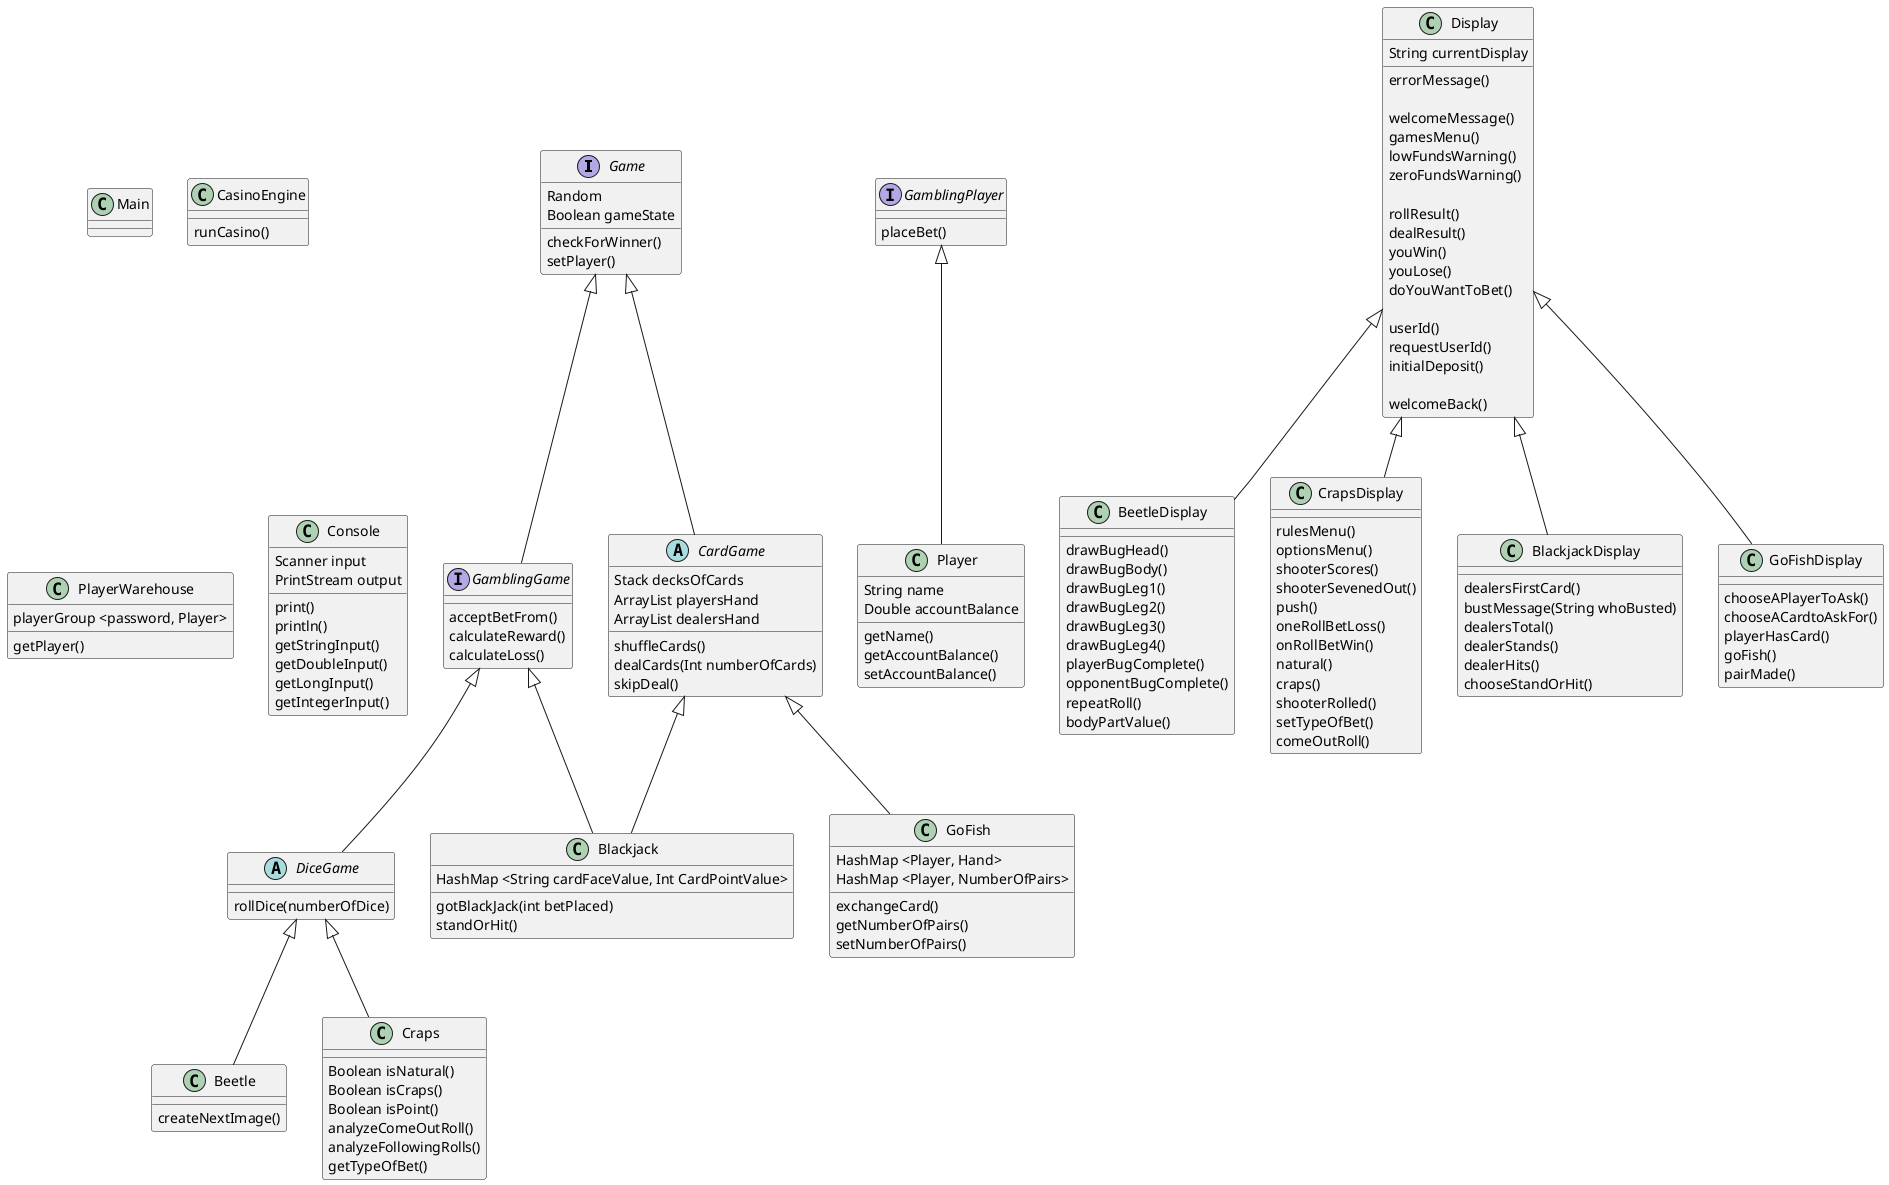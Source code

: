 @startuml
'https://plantuml.com/class-diagram

Game <|-- GamblingGame
Game <|-- CardGame
GamblingPlayer <|-- Player
GamblingGame <|-- Blackjack
GamblingGame <|-- DiceGame

DiceGame <|-- Beetle
DiceGame <|-- Craps
CardGame <|-- Blackjack
CardGame <|-- GoFish


Display <|-- BeetleDisplay
Display <|-- CrapsDisplay
Display <|-- BlackjackDisplay
Display <|-- GoFishDisplay


'INTERFACE
interface Game {
Random
Boolean gameState
checkForWinner()
setPlayer()
}

interface GamblingGame {
acceptBetFrom()
calculateReward()
calculateLoss()
}

interface GamblingPlayer {
placeBet()
}


'ABSTRACT CLASS
abstract class CardGame{
Stack decksOfCards
ArrayList playersHand
ArrayList dealersHand
shuffleCards()
dealCards(Int numberOfCards)
skipDeal()

}

abstract class DiceGame {
rollDice(numberOfDice)
}


'CLASS
class Main{

}

class CasinoEngine {
runCasino()
}

class Player {
String name
Double accountBalance
getName()
getAccountBalance()
setAccountBalance()
}

class GoFish {
HashMap <Player, Hand>
HashMap <Player, NumberOfPairs>
exchangeCard()
getNumberOfPairs()
setNumberOfPairs()
}

class GoFishDisplay {
chooseAPlayerToAsk()
chooseACardtoAskFor()
playerHasCard()
goFish()
pairMade()

}

class Blackjack {
HashMap <String cardFaceValue, Int CardPointValue>
gotBlackJack(int betPlaced)
standOrHit()
}

class BlackjackDisplay {
dealersFirstCard()
bustMessage(String whoBusted)
dealersTotal()
dealerStands()
dealerHits()
chooseStandOrHit()
}

class Craps {
Boolean isNatural()
Boolean isCraps()
Boolean isPoint()
analyzeComeOutRoll()
analyzeFollowingRolls()
'comeBet()
'dontComeBet()
'passBet()
'dontPassBet()
'fieldBet()
'bigSixOrEightBet()
getTypeOfBet()
}

class CrapsDisplay {
rulesMenu()
optionsMenu()
shooterScores()
shooterSevenedOut()
push()
oneRollBetLoss()
onRollBetWin()
natural()
craps()
shooterRolled()
setTypeOfBet()
comeOutRoll()

}

class Beetle {
createNextImage()
}

class BeetleDisplay {
drawBugHead()
drawBugBody()
drawBugLeg1()
drawBugLeg2()
drawBugLeg3()
drawBugLeg4()
playerBugComplete()
opponentBugComplete()
repeatRoll()
bodyPartValue()
}

class PlayerWarehouse {
playerGroup <password, Player>
getPlayer()
}

class Console {
Scanner input
PrintStream output
print()
println()
getStringInput()
getDoubleInput()
getLongInput()
getIntegerInput()
}

class Display {
String currentDisplay

errorMessage()

'casino messages
welcomeMessage()
gamesMenu()
lowFundsWarning()
zeroFundsWarning()

'game messages
rollResult()
dealResult()
youWin()
youLose()
doYouWantToBet()

'new user messages
userId()
requestUserId()
initialDeposit()

'returning user messages
welcomeBack()

}


@enduml